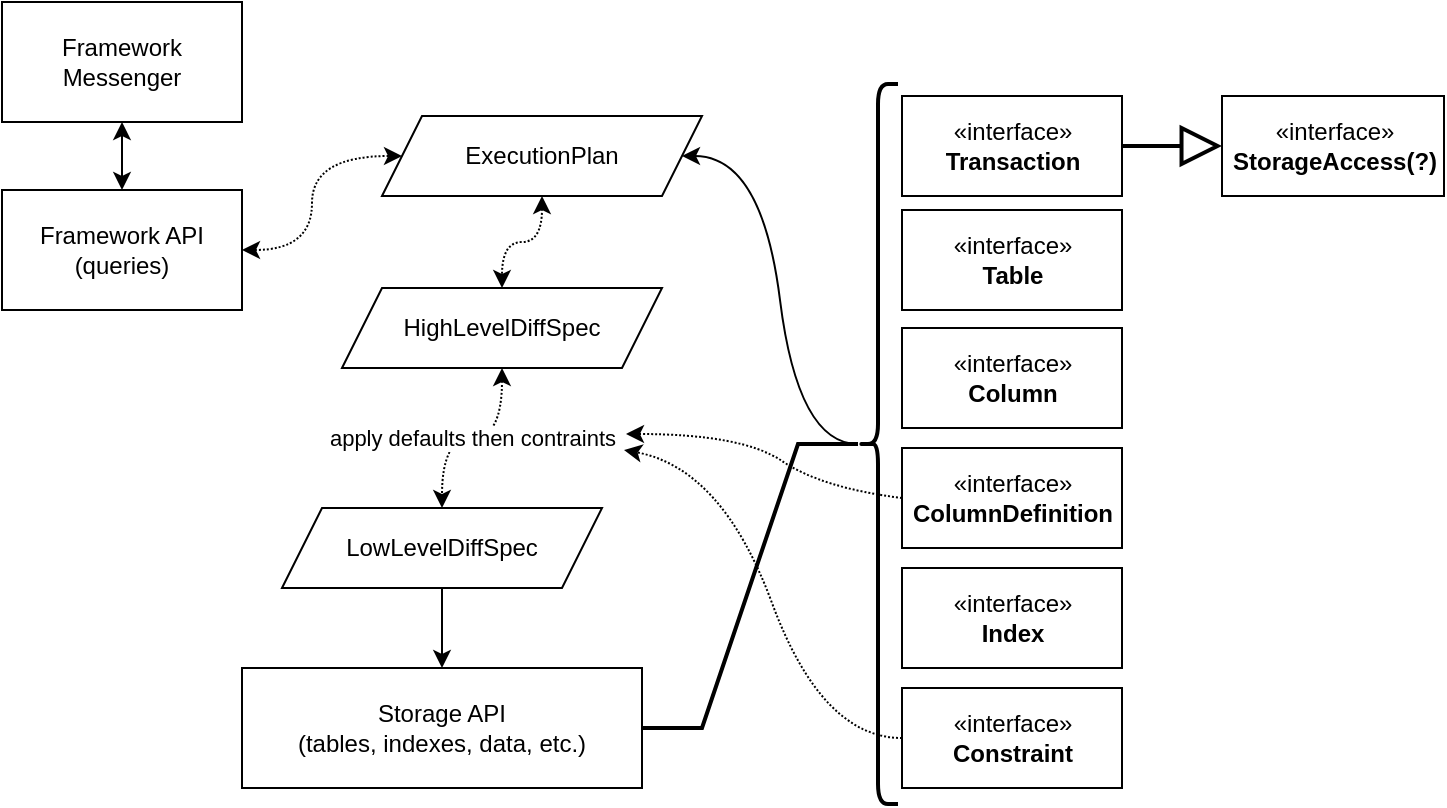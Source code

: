 <mxfile version="15.8.7" type="github">
  <diagram id="ixj4y4hjwhb4YOG2y_js" name="Page-1">
    <mxGraphModel dx="868" dy="459" grid="1" gridSize="10" guides="1" tooltips="1" connect="1" arrows="1" fold="1" page="1" pageScale="1" pageWidth="850" pageHeight="1100" math="0" shadow="0">
      <root>
        <mxCell id="0" />
        <mxCell id="1" parent="0" />
        <mxCell id="1le4CJm7EljkVnDH3UbC-10" value="" style="edgeStyle=orthogonalEdgeStyle;rounded=0;orthogonalLoop=1;jettySize=auto;html=1;startSize=6;strokeColor=default;startArrow=classic;startFill=1;" parent="1" source="1le4CJm7EljkVnDH3UbC-4" target="1le4CJm7EljkVnDH3UbC-5" edge="1">
          <mxGeometry relative="1" as="geometry" />
        </mxCell>
        <mxCell id="1le4CJm7EljkVnDH3UbC-13" value="" style="edgeStyle=orthogonalEdgeStyle;rounded=0;orthogonalLoop=1;jettySize=auto;html=1;startArrow=classic;startFill=1;startSize=6;strokeColor=default;curved=1;dashed=1;dashPattern=1 1;" parent="1" source="1le4CJm7EljkVnDH3UbC-4" target="1le4CJm7EljkVnDH3UbC-12" edge="1">
          <mxGeometry relative="1" as="geometry" />
        </mxCell>
        <mxCell id="1le4CJm7EljkVnDH3UbC-4" value="Framework API (queries)" style="rounded=0;whiteSpace=wrap;html=1;" parent="1" vertex="1">
          <mxGeometry x="110" y="211" width="120" height="60" as="geometry" />
        </mxCell>
        <mxCell id="1le4CJm7EljkVnDH3UbC-5" value="Framework Messenger" style="rounded=0;whiteSpace=wrap;html=1;" parent="1" vertex="1">
          <mxGeometry x="110" y="117" width="120" height="60" as="geometry" />
        </mxCell>
        <mxCell id="1le4CJm7EljkVnDH3UbC-15" value="" style="edgeStyle=orthogonalEdgeStyle;curved=1;rounded=0;orthogonalLoop=1;jettySize=auto;html=1;dashed=1;dashPattern=1 1;startArrow=classic;startFill=1;startSize=6;strokeColor=default;" parent="1" source="1le4CJm7EljkVnDH3UbC-12" target="1le4CJm7EljkVnDH3UbC-14" edge="1">
          <mxGeometry relative="1" as="geometry" />
        </mxCell>
        <mxCell id="1le4CJm7EljkVnDH3UbC-12" value="ExecutionPlan" style="shape=parallelogram;perimeter=parallelogramPerimeter;whiteSpace=wrap;html=1;fixedSize=1;" parent="1" vertex="1">
          <mxGeometry x="300" y="174" width="160" height="40" as="geometry" />
        </mxCell>
        <mxCell id="1le4CJm7EljkVnDH3UbC-17" value="apply defaults then contraints" style="edgeStyle=orthogonalEdgeStyle;curved=1;rounded=0;orthogonalLoop=1;jettySize=auto;html=1;dashed=1;dashPattern=1 1;startArrow=classic;startFill=1;startSize=6;strokeColor=default;" parent="1" source="1le4CJm7EljkVnDH3UbC-14" target="1le4CJm7EljkVnDH3UbC-16" edge="1">
          <mxGeometry relative="1" as="geometry" />
        </mxCell>
        <mxCell id="1le4CJm7EljkVnDH3UbC-14" value="HighLevelDiffSpec" style="shape=parallelogram;perimeter=parallelogramPerimeter;whiteSpace=wrap;html=1;fixedSize=1;" parent="1" vertex="1">
          <mxGeometry x="280" y="260" width="160" height="40" as="geometry" />
        </mxCell>
        <mxCell id="1le4CJm7EljkVnDH3UbC-20" value="" style="edgeStyle=orthogonalEdgeStyle;curved=1;rounded=0;orthogonalLoop=1;jettySize=auto;html=1;startArrow=none;startFill=0;startSize=6;strokeColor=default;" parent="1" source="1le4CJm7EljkVnDH3UbC-16" target="1le4CJm7EljkVnDH3UbC-18" edge="1">
          <mxGeometry relative="1" as="geometry" />
        </mxCell>
        <mxCell id="1le4CJm7EljkVnDH3UbC-16" value="&lt;div&gt;LowLevelDiffSpec&lt;/div&gt;" style="shape=parallelogram;perimeter=parallelogramPerimeter;whiteSpace=wrap;html=1;fixedSize=1;" parent="1" vertex="1">
          <mxGeometry x="250" y="370" width="160" height="40" as="geometry" />
        </mxCell>
        <mxCell id="1le4CJm7EljkVnDH3UbC-18" value="&lt;div&gt;Storage API&lt;/div&gt;&lt;div&gt;(tables, indexes, data, etc.)&lt;br&gt;&lt;/div&gt;" style="rounded=0;whiteSpace=wrap;html=1;" parent="1" vertex="1">
          <mxGeometry x="230" y="450" width="200" height="60" as="geometry" />
        </mxCell>
        <mxCell id="1le4CJm7EljkVnDH3UbC-21" value="«interface»&lt;br&gt;&lt;b&gt;Transaction&lt;/b&gt;" style="html=1;" parent="1" vertex="1">
          <mxGeometry x="560" y="164" width="110" height="50" as="geometry" />
        </mxCell>
        <mxCell id="1le4CJm7EljkVnDH3UbC-22" value="«interface»&lt;br&gt;&lt;b&gt;Table&lt;/b&gt;" style="html=1;" parent="1" vertex="1">
          <mxGeometry x="560" y="221" width="110" height="50" as="geometry" />
        </mxCell>
        <mxCell id="1le4CJm7EljkVnDH3UbC-23" value="«interface»&lt;br&gt;&lt;b&gt;Column&lt;/b&gt;" style="html=1;" parent="1" vertex="1">
          <mxGeometry x="560" y="280" width="110" height="50" as="geometry" />
        </mxCell>
        <mxCell id="1le4CJm7EljkVnDH3UbC-24" value="«interface»&lt;br&gt;&lt;b&gt;Index&lt;/b&gt;" style="html=1;" parent="1" vertex="1">
          <mxGeometry x="560" y="400" width="110" height="50" as="geometry" />
        </mxCell>
        <mxCell id="1le4CJm7EljkVnDH3UbC-27" value="«interface»&lt;br&gt;&lt;b&gt;Constraint&lt;/b&gt;" style="html=1;" parent="1" vertex="1">
          <mxGeometry x="560" y="460" width="110" height="50" as="geometry" />
        </mxCell>
        <mxCell id="1le4CJm7EljkVnDH3UbC-32" value="" style="curved=1;endArrow=classic;html=1;rounded=0;startSize=6;strokeColor=default;exitX=0;exitY=0.5;exitDx=0;exitDy=0;dashed=1;dashPattern=1 1;" parent="1" source="1le4CJm7EljkVnDH3UbC-27" edge="1">
          <mxGeometry width="50" height="50" relative="1" as="geometry">
            <mxPoint x="570" y="480" as="sourcePoint" />
            <mxPoint x="421" y="341" as="targetPoint" />
            <Array as="points">
              <mxPoint x="520" y="485" />
              <mxPoint x="470" y="350" />
            </Array>
          </mxGeometry>
        </mxCell>
        <mxCell id="kcC5Q9DpvtAjv27rFfuf-1" value="«interface»&lt;br&gt;&lt;b&gt;ColumnDefinition&lt;/b&gt;" style="html=1;" vertex="1" parent="1">
          <mxGeometry x="560" y="340" width="110" height="50" as="geometry" />
        </mxCell>
        <mxCell id="kcC5Q9DpvtAjv27rFfuf-2" value="" style="curved=1;endArrow=classic;html=1;rounded=0;startSize=6;strokeColor=default;exitX=0;exitY=0.5;exitDx=0;exitDy=0;dashed=1;dashPattern=1 1;" edge="1" parent="1" source="kcC5Q9DpvtAjv27rFfuf-1">
          <mxGeometry width="50" height="50" relative="1" as="geometry">
            <mxPoint x="570" y="495" as="sourcePoint" />
            <mxPoint x="422" y="333" as="targetPoint" />
            <Array as="points">
              <mxPoint x="520" y="360" />
              <mxPoint x="480" y="333" />
            </Array>
          </mxGeometry>
        </mxCell>
        <mxCell id="kcC5Q9DpvtAjv27rFfuf-6" style="edgeStyle=entityRelationEdgeStyle;orthogonalLoop=1;jettySize=auto;html=1;curved=1;" edge="1" parent="1" source="kcC5Q9DpvtAjv27rFfuf-3" target="1le4CJm7EljkVnDH3UbC-12">
          <mxGeometry relative="1" as="geometry" />
        </mxCell>
        <mxCell id="kcC5Q9DpvtAjv27rFfuf-7" style="edgeStyle=entityRelationEdgeStyle;orthogonalLoop=1;jettySize=auto;html=1;rounded=0;endArrow=none;endFill=0;strokeWidth=2;" edge="1" parent="1" source="kcC5Q9DpvtAjv27rFfuf-3" target="1le4CJm7EljkVnDH3UbC-18">
          <mxGeometry relative="1" as="geometry" />
        </mxCell>
        <mxCell id="kcC5Q9DpvtAjv27rFfuf-3" value="" style="shape=curlyBracket;whiteSpace=wrap;html=1;rounded=1;size=0.5;strokeWidth=2;" vertex="1" parent="1">
          <mxGeometry x="538" y="158" width="20" height="360" as="geometry" />
        </mxCell>
        <mxCell id="kcC5Q9DpvtAjv27rFfuf-8" value="«interface»&lt;br&gt;&lt;b&gt;StorageAccess(?)&lt;/b&gt;" style="html=1;" vertex="1" parent="1">
          <mxGeometry x="720" y="164" width="111" height="50" as="geometry" />
        </mxCell>
        <mxCell id="kcC5Q9DpvtAjv27rFfuf-9" value="" style="endArrow=block;endSize=16;endFill=0;html=1;rounded=0;strokeWidth=2;entryX=0;entryY=0.5;entryDx=0;entryDy=0;exitX=1;exitY=0.5;exitDx=0;exitDy=0;" edge="1" parent="1" source="1le4CJm7EljkVnDH3UbC-21" target="kcC5Q9DpvtAjv27rFfuf-8">
          <mxGeometry width="160" relative="1" as="geometry">
            <mxPoint x="780" y="304.5" as="sourcePoint" />
            <mxPoint x="940" y="304.5" as="targetPoint" />
          </mxGeometry>
        </mxCell>
      </root>
    </mxGraphModel>
  </diagram>
</mxfile>
